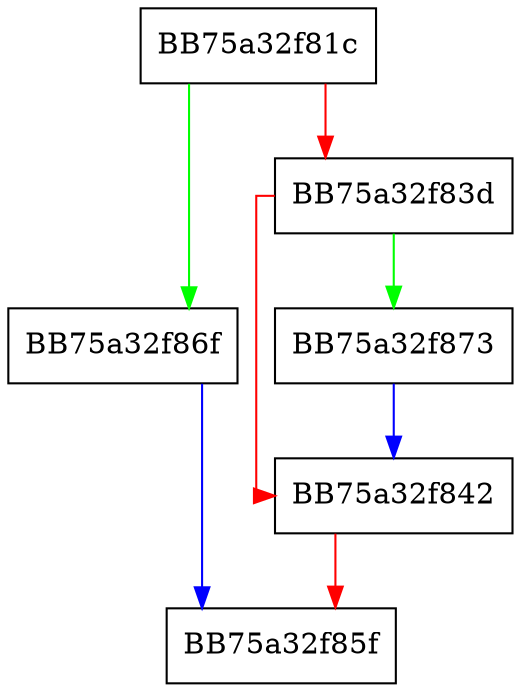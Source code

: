 digraph init {
  node [shape="box"];
  graph [splines=ortho];
  BB75a32f81c -> BB75a32f86f [color="green"];
  BB75a32f81c -> BB75a32f83d [color="red"];
  BB75a32f83d -> BB75a32f873 [color="green"];
  BB75a32f83d -> BB75a32f842 [color="red"];
  BB75a32f842 -> BB75a32f85f [color="red"];
  BB75a32f86f -> BB75a32f85f [color="blue"];
  BB75a32f873 -> BB75a32f842 [color="blue"];
}